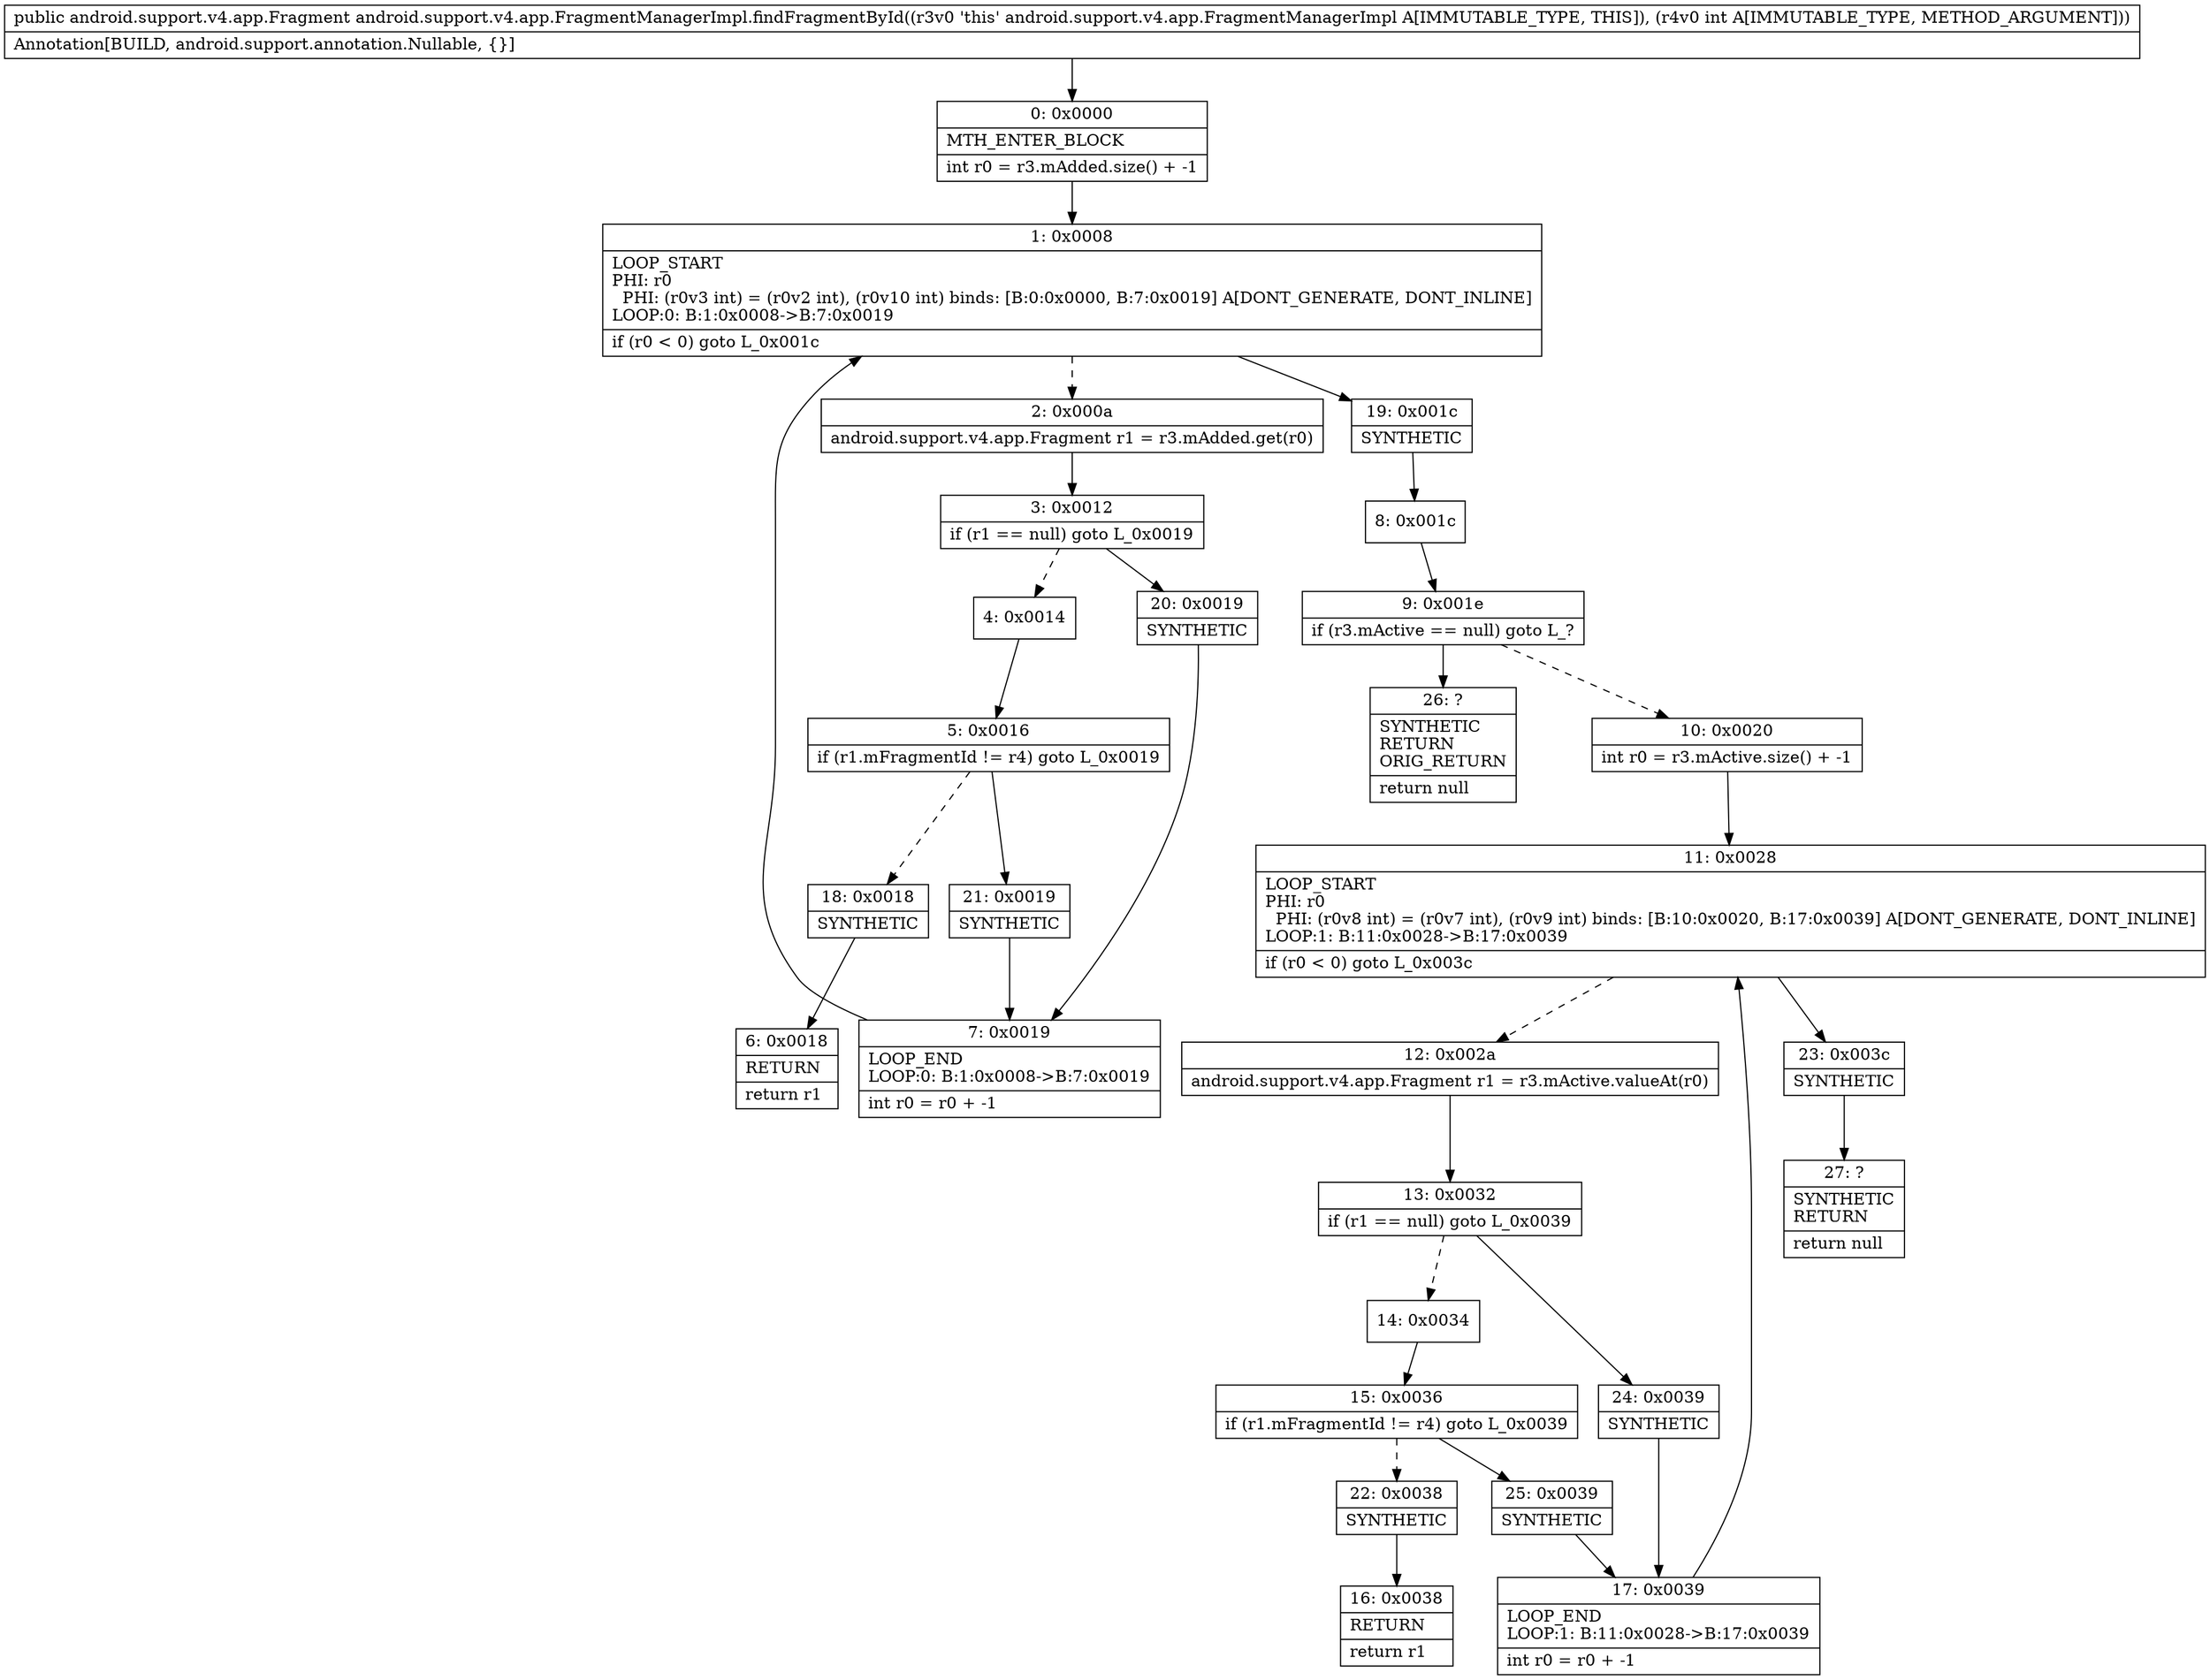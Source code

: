 digraph "CFG forandroid.support.v4.app.FragmentManagerImpl.findFragmentById(I)Landroid\/support\/v4\/app\/Fragment;" {
Node_0 [shape=record,label="{0\:\ 0x0000|MTH_ENTER_BLOCK\l|int r0 = r3.mAdded.size() + \-1\l}"];
Node_1 [shape=record,label="{1\:\ 0x0008|LOOP_START\lPHI: r0 \l  PHI: (r0v3 int) = (r0v2 int), (r0v10 int) binds: [B:0:0x0000, B:7:0x0019] A[DONT_GENERATE, DONT_INLINE]\lLOOP:0: B:1:0x0008\-\>B:7:0x0019\l|if (r0 \< 0) goto L_0x001c\l}"];
Node_2 [shape=record,label="{2\:\ 0x000a|android.support.v4.app.Fragment r1 = r3.mAdded.get(r0)\l}"];
Node_3 [shape=record,label="{3\:\ 0x0012|if (r1 == null) goto L_0x0019\l}"];
Node_4 [shape=record,label="{4\:\ 0x0014}"];
Node_5 [shape=record,label="{5\:\ 0x0016|if (r1.mFragmentId != r4) goto L_0x0019\l}"];
Node_6 [shape=record,label="{6\:\ 0x0018|RETURN\l|return r1\l}"];
Node_7 [shape=record,label="{7\:\ 0x0019|LOOP_END\lLOOP:0: B:1:0x0008\-\>B:7:0x0019\l|int r0 = r0 + \-1\l}"];
Node_8 [shape=record,label="{8\:\ 0x001c}"];
Node_9 [shape=record,label="{9\:\ 0x001e|if (r3.mActive == null) goto L_?\l}"];
Node_10 [shape=record,label="{10\:\ 0x0020|int r0 = r3.mActive.size() + \-1\l}"];
Node_11 [shape=record,label="{11\:\ 0x0028|LOOP_START\lPHI: r0 \l  PHI: (r0v8 int) = (r0v7 int), (r0v9 int) binds: [B:10:0x0020, B:17:0x0039] A[DONT_GENERATE, DONT_INLINE]\lLOOP:1: B:11:0x0028\-\>B:17:0x0039\l|if (r0 \< 0) goto L_0x003c\l}"];
Node_12 [shape=record,label="{12\:\ 0x002a|android.support.v4.app.Fragment r1 = r3.mActive.valueAt(r0)\l}"];
Node_13 [shape=record,label="{13\:\ 0x0032|if (r1 == null) goto L_0x0039\l}"];
Node_14 [shape=record,label="{14\:\ 0x0034}"];
Node_15 [shape=record,label="{15\:\ 0x0036|if (r1.mFragmentId != r4) goto L_0x0039\l}"];
Node_16 [shape=record,label="{16\:\ 0x0038|RETURN\l|return r1\l}"];
Node_17 [shape=record,label="{17\:\ 0x0039|LOOP_END\lLOOP:1: B:11:0x0028\-\>B:17:0x0039\l|int r0 = r0 + \-1\l}"];
Node_18 [shape=record,label="{18\:\ 0x0018|SYNTHETIC\l}"];
Node_19 [shape=record,label="{19\:\ 0x001c|SYNTHETIC\l}"];
Node_20 [shape=record,label="{20\:\ 0x0019|SYNTHETIC\l}"];
Node_21 [shape=record,label="{21\:\ 0x0019|SYNTHETIC\l}"];
Node_22 [shape=record,label="{22\:\ 0x0038|SYNTHETIC\l}"];
Node_23 [shape=record,label="{23\:\ 0x003c|SYNTHETIC\l}"];
Node_24 [shape=record,label="{24\:\ 0x0039|SYNTHETIC\l}"];
Node_25 [shape=record,label="{25\:\ 0x0039|SYNTHETIC\l}"];
Node_26 [shape=record,label="{26\:\ ?|SYNTHETIC\lRETURN\lORIG_RETURN\l|return null\l}"];
Node_27 [shape=record,label="{27\:\ ?|SYNTHETIC\lRETURN\l|return null\l}"];
MethodNode[shape=record,label="{public android.support.v4.app.Fragment android.support.v4.app.FragmentManagerImpl.findFragmentById((r3v0 'this' android.support.v4.app.FragmentManagerImpl A[IMMUTABLE_TYPE, THIS]), (r4v0 int A[IMMUTABLE_TYPE, METHOD_ARGUMENT]))  | Annotation[BUILD, android.support.annotation.Nullable, \{\}]\l}"];
MethodNode -> Node_0;
Node_0 -> Node_1;
Node_1 -> Node_2[style=dashed];
Node_1 -> Node_19;
Node_2 -> Node_3;
Node_3 -> Node_4[style=dashed];
Node_3 -> Node_20;
Node_4 -> Node_5;
Node_5 -> Node_18[style=dashed];
Node_5 -> Node_21;
Node_7 -> Node_1;
Node_8 -> Node_9;
Node_9 -> Node_10[style=dashed];
Node_9 -> Node_26;
Node_10 -> Node_11;
Node_11 -> Node_12[style=dashed];
Node_11 -> Node_23;
Node_12 -> Node_13;
Node_13 -> Node_14[style=dashed];
Node_13 -> Node_24;
Node_14 -> Node_15;
Node_15 -> Node_22[style=dashed];
Node_15 -> Node_25;
Node_17 -> Node_11;
Node_18 -> Node_6;
Node_19 -> Node_8;
Node_20 -> Node_7;
Node_21 -> Node_7;
Node_22 -> Node_16;
Node_23 -> Node_27;
Node_24 -> Node_17;
Node_25 -> Node_17;
}

